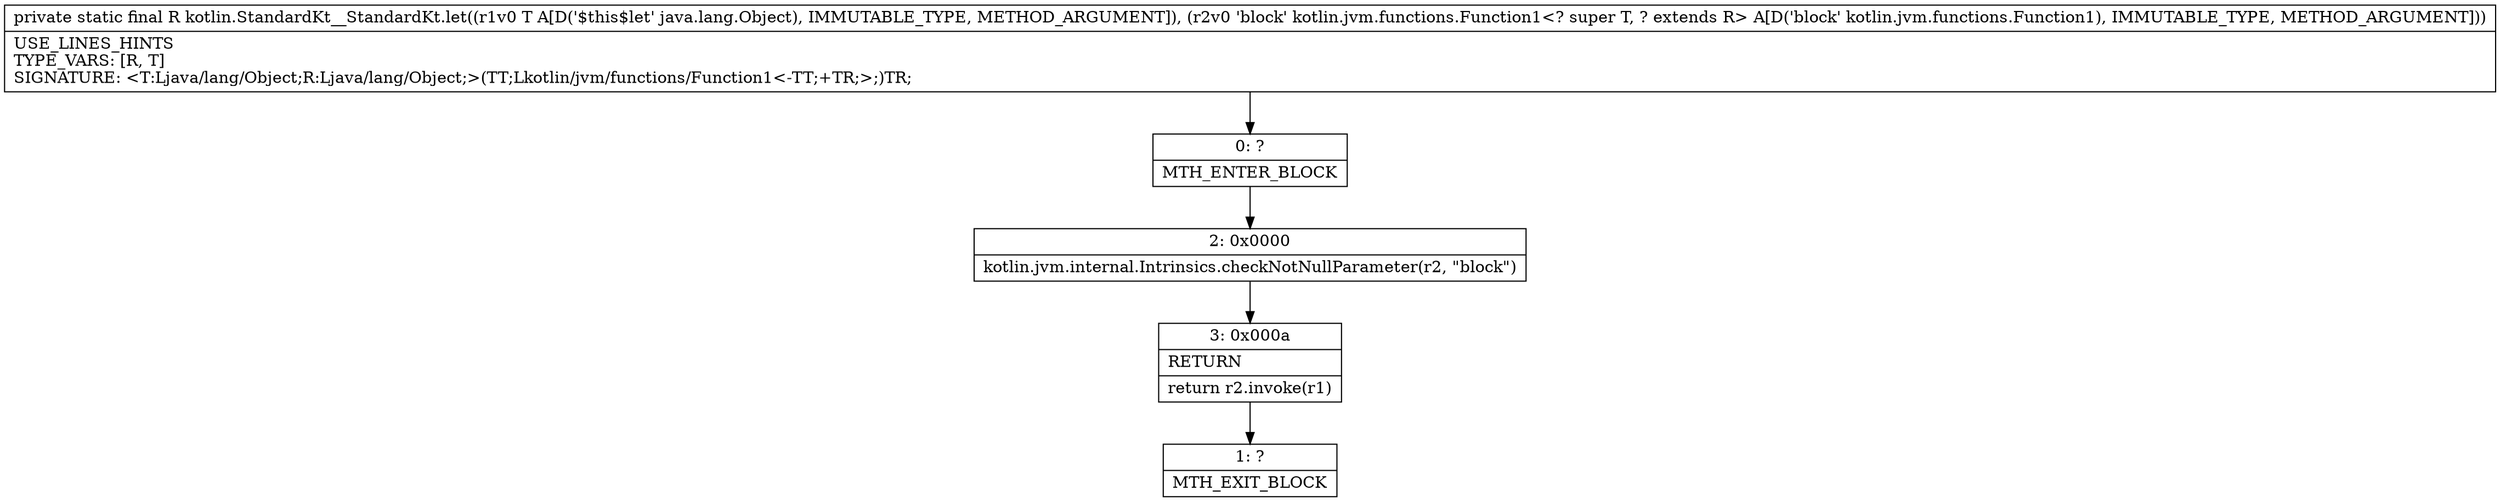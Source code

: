 digraph "CFG forkotlin.StandardKt__StandardKt.let(Ljava\/lang\/Object;Lkotlin\/jvm\/functions\/Function1;)Ljava\/lang\/Object;" {
Node_0 [shape=record,label="{0\:\ ?|MTH_ENTER_BLOCK\l}"];
Node_2 [shape=record,label="{2\:\ 0x0000|kotlin.jvm.internal.Intrinsics.checkNotNullParameter(r2, \"block\")\l}"];
Node_3 [shape=record,label="{3\:\ 0x000a|RETURN\l|return r2.invoke(r1)\l}"];
Node_1 [shape=record,label="{1\:\ ?|MTH_EXIT_BLOCK\l}"];
MethodNode[shape=record,label="{private static final R kotlin.StandardKt__StandardKt.let((r1v0 T A[D('$this$let' java.lang.Object), IMMUTABLE_TYPE, METHOD_ARGUMENT]), (r2v0 'block' kotlin.jvm.functions.Function1\<? super T, ? extends R\> A[D('block' kotlin.jvm.functions.Function1), IMMUTABLE_TYPE, METHOD_ARGUMENT]))  | USE_LINES_HINTS\lTYPE_VARS: [R, T]\lSIGNATURE: \<T:Ljava\/lang\/Object;R:Ljava\/lang\/Object;\>(TT;Lkotlin\/jvm\/functions\/Function1\<\-TT;+TR;\>;)TR;\l}"];
MethodNode -> Node_0;Node_0 -> Node_2;
Node_2 -> Node_3;
Node_3 -> Node_1;
}

